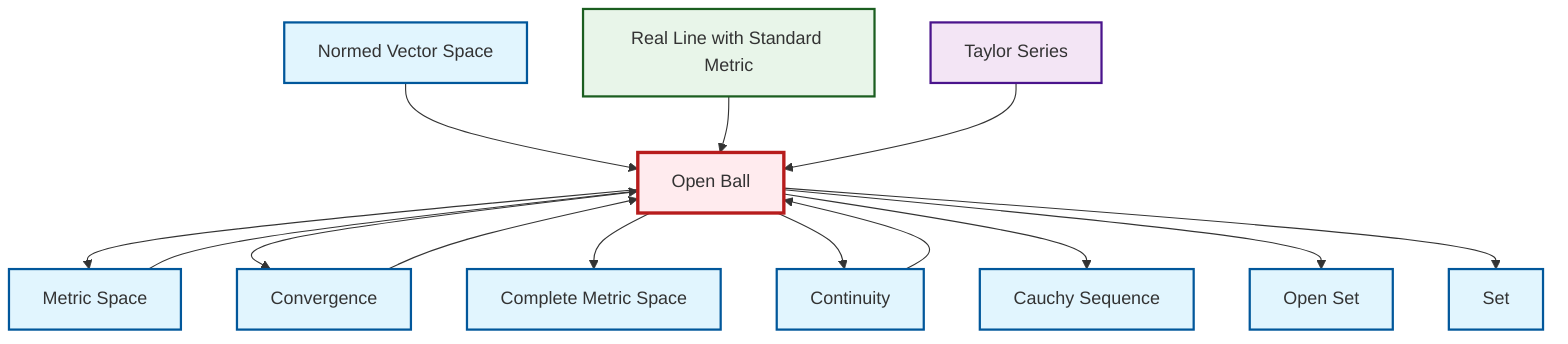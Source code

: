 graph TD
    classDef definition fill:#e1f5fe,stroke:#01579b,stroke-width:2px
    classDef theorem fill:#f3e5f5,stroke:#4a148c,stroke-width:2px
    classDef axiom fill:#fff3e0,stroke:#e65100,stroke-width:2px
    classDef example fill:#e8f5e9,stroke:#1b5e20,stroke-width:2px
    classDef current fill:#ffebee,stroke:#b71c1c,stroke-width:3px
    thm-taylor-series["Taylor Series"]:::theorem
    def-continuity["Continuity"]:::definition
    def-normed-vector-space["Normed Vector Space"]:::definition
    ex-real-line-metric["Real Line with Standard Metric"]:::example
    def-open-set["Open Set"]:::definition
    def-open-ball["Open Ball"]:::definition
    def-set["Set"]:::definition
    def-cauchy-sequence["Cauchy Sequence"]:::definition
    def-metric-space["Metric Space"]:::definition
    def-convergence["Convergence"]:::definition
    def-complete-metric-space["Complete Metric Space"]:::definition
    def-open-ball --> def-metric-space
    def-continuity --> def-open-ball
    def-open-ball --> def-convergence
    def-open-ball --> def-complete-metric-space
    def-convergence --> def-open-ball
    def-normed-vector-space --> def-open-ball
    def-open-ball --> def-continuity
    def-open-ball --> def-cauchy-sequence
    def-open-ball --> def-open-set
    def-open-ball --> def-set
    ex-real-line-metric --> def-open-ball
    def-metric-space --> def-open-ball
    thm-taylor-series --> def-open-ball
    class def-open-ball current